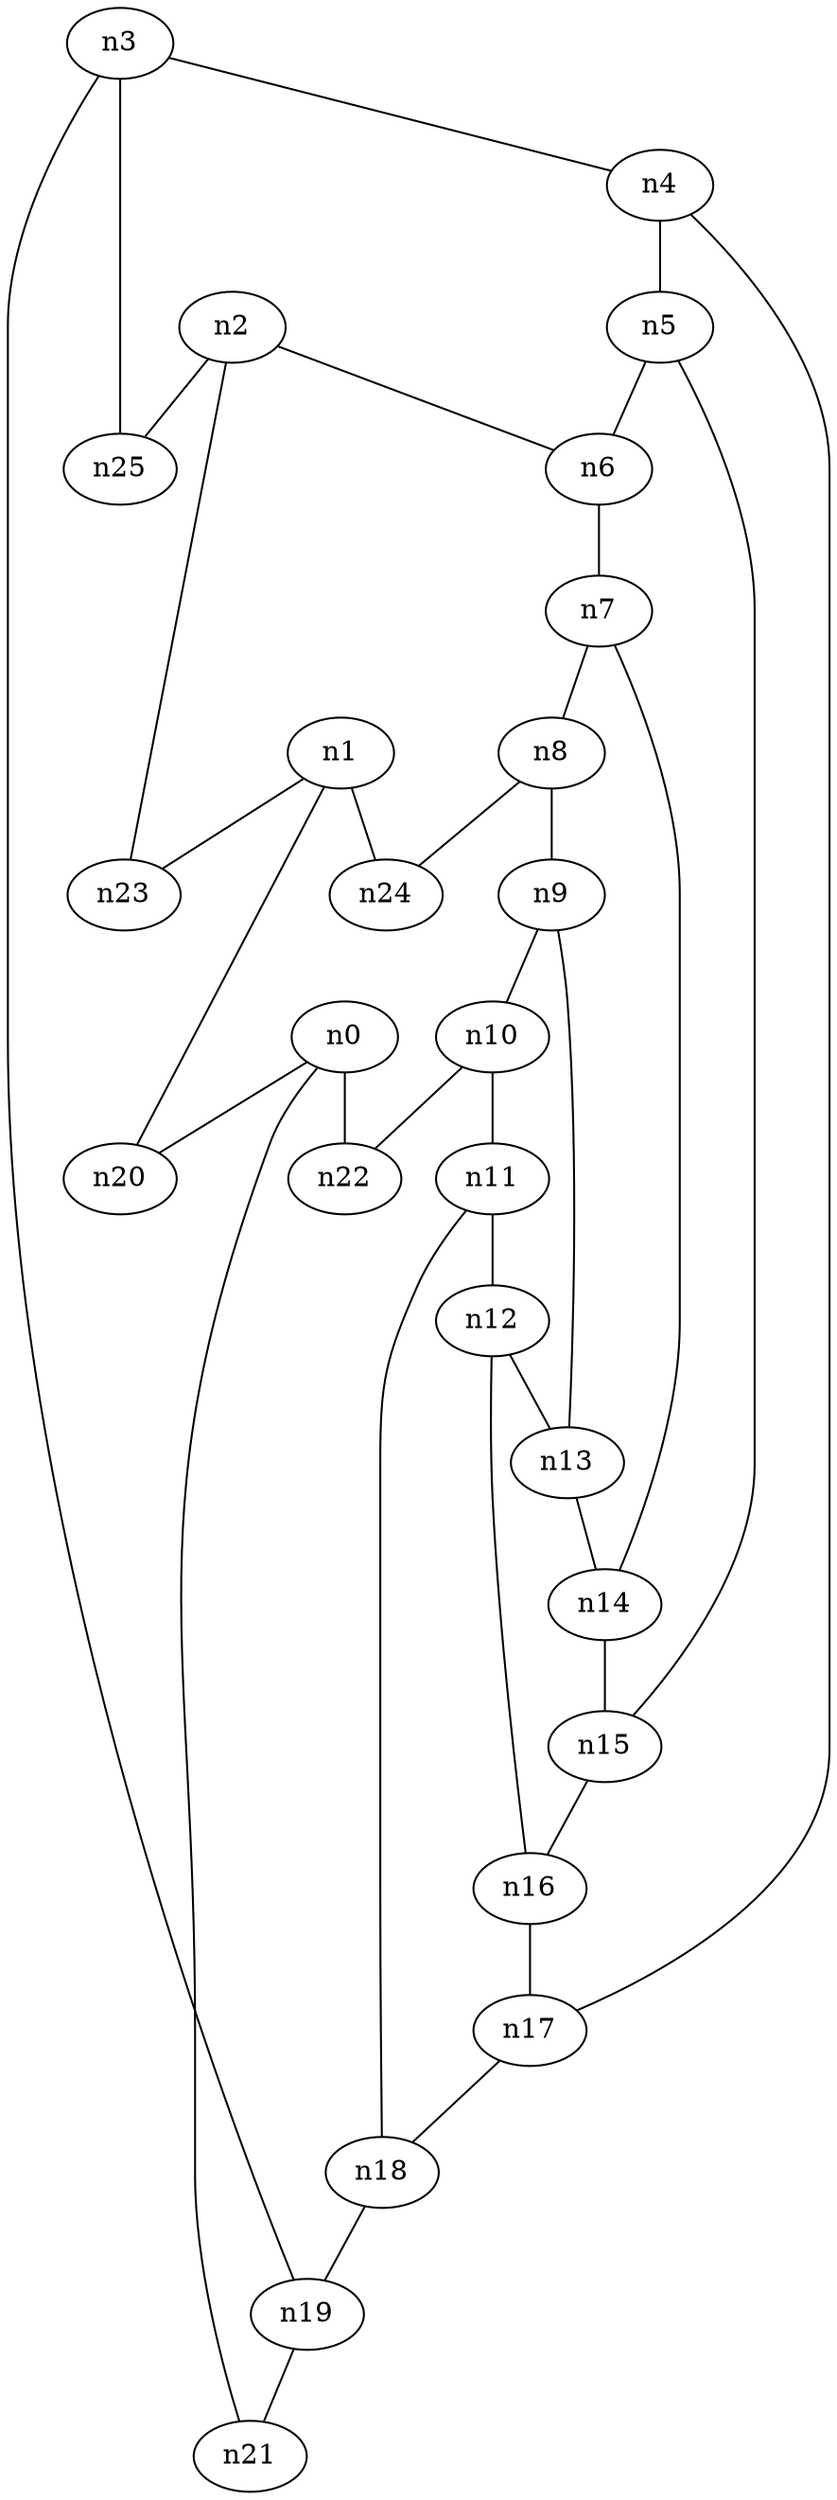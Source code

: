 strict graph "" {
	graph [edge_default="{}",
		node_default="{}"
	];
	node [label="\N"];
	n0	 [dim3pos="0.13525571891842533,0.9127902976883375,0.3853826188943868",
		pos="-4.859496844603148,-5.108011414624919"];
	n20	 [dim3pos="-0.2762960352407341,0.5925232040708647,0.7566880159932807",
		pos="2.0071257668232034,-11.853806511466116"];
	n0 -- n20	 [id=e0];
	n21	 [dim3pos="0.578405015892522,0.40159531156270095,0.7100484795570148",
		pos="0.6069003676754916,-11.78514134258539"];
	n0 -- n21	 [id=e1];
	n22	 [dim3pos="0.13872292112519383,0.9741158398431048,-0.178477678495816",
		pos="13.995709035227893,1.7502353974542835"];
	n0 -- n22	 [id=e2];
	n1	 [dim3pos="-0.13629296886421402,0.1561264870022088,0.9782886826977646",
		pos="-3.99471267330182,-6.074425450362036"];
	n1 -- n20	 [id=e30];
	n23	 [dim3pos="-0.09281946342705844,0.2305281622427759,-0.9686285736143041",
		pos="11.378352975412048,3.3927373940089134"];
	n1 -- n23	 [id=e3];
	n24	 [dim3pos="-0.09235236914542044,0.02747207684300609,0.995347338825578",
		pos="2.852458398216159,-6.186683767985078"];
	n1 -- n24	 [id=e4];
	n2	 [dim3pos="0.05132142047415376,-0.6810923618093376,0.730396677487989",
		pos="7.929191136859833,5.531291518041679"];
	n6	 [dim3pos="0.644971438161253,-0.7001920883591922,0.3061745961953707",
		pos="2.315166272391624,-7.542809597654903"];
	n2 -- n6	 [id=e5];
	n2 -- n23	 [id=e33];
	n25	 [dim3pos="0.25155777420824676,0.37651112867264863,-0.891604203792827",
		pos="4.123375097142033,16.17788395797048"];
	n2 -- n25	 [id=e6];
	n3	 [dim3pos="0.21653865628513114,0.09123408735985203,-0.9720017240920125",
		pos="3.540350108411798,9.661969490191575"];
	n4	 [dim3pos="-0.6003779627274074,0.04880345389427115,0.7982258607432344",
		pos="-0.0811095474867449,5.636733101319907"];
	n3 -- n4	 [id=e7];
	n19	 [dim3pos="-0.3368115717965721,-0.05154730326121564,-0.9401600079935429",
		pos="-2.9897261182202044,9.077081234647087"];
	n3 -- n19	 [id=e8];
	n3 -- n25	 [id=e35];
	n5	 [dim3pos="0.8926835524989281,-0.32399242759566943,-0.31328099520806957",
		pos="2.793434983860887,-8.17262762060679"];
	n4 -- n5	 [id=e9];
	n17	 [dim3pos="0.2000248602693233,-0.11988666986447008,-0.9724285277916549",
		pos="2.601644721812042,-2.9062243899830005"];
	n4 -- n17	 [id=e10];
	n5 -- n6	 [id=e11];
	n15	 [dim3pos="-0.1386723697238712,0.7779669931447407,0.6128110079400474",
		pos="11.171971323169913,11.655187197546779"];
	n5 -- n15	 [id=e12];
	n7	 [dim3pos="0.6911072316399925,0.16436178197472792,0.7038153159750061",
		pos="3.3750789892657065,11.776328383189473"];
	n6 -- n7	 [id=e13];
	n8	 [dim3pos="-0.13066267216226465,-0.031464914482406035,-0.9909274571127956",
		pos="0.236310988144122,9.559583707529969"];
	n7 -- n8	 [id=e14];
	n14	 [dim3pos="-0.3458694731305155,-0.5310253368077406,-0.7735543931907086",
		pos="0.9934910104916833,3.8279581807077956"];
	n7 -- n14	 [id=e15];
	n9	 [dim3pos="-0.21231418080484546,-0.19218222798132933,0.9581172578955562",
		pos="3.8772614395776097,-18.559113456644354"];
	n8 -- n9	 [id=e16];
	n8 -- n24	 [id=e34];
	n10	 [dim3pos="-0.2522700586212474,-0.679060328024422,0.6893742731104757",
		pos="-1.9264938745229443,7.0933567166938225"];
	n9 -- n10	 [id=e17];
	n13	 [dim3pos="0.04989848498965636,0.10649365367535335,0.9930605434325799",
		pos="-2.008975706104684,-0.11787703306845806"];
	n9 -- n13	 [id=e18];
	n11	 [dim3pos="-0.1958327465096556,0.4696323785130586,-0.8608687266050802",
		pos="8.249049569105535,2.6077708532945643"];
	n10 -- n11	 [id=e19];
	n10 -- n22	 [id=e32];
	n12	 [dim3pos="-0.004219306051890394,0.03687707783521643,-0.9993109018652683",
		pos="7.96790166473518,-3.1787188516710594"];
	n11 -- n12	 [id=e20];
	n18	 [dim3pos="0.29150042119959035,-0.16346576783450342,0.9425001046083431",
		pos="5.772108192447489,6.623947816081801"];
	n11 -- n18	 [id=e21];
	n12 -- n13	 [id=e22];
	n16	 [dim3pos="-0.17797614637132309,0.34556455000522995,0.9213629214932063",
		pos="5.18798824676367,5.883961348875682"];
	n12 -- n16	 [id=e23];
	n13 -- n14	 [id=e24];
	n14 -- n15	 [id=e25];
	n15 -- n16	 [id=e26];
	n16 -- n17	 [id=e27];
	n17 -- n18	 [id=e28];
	n18 -- n19	 [id=e29];
	n19 -- n21	 [id=e31];
}
